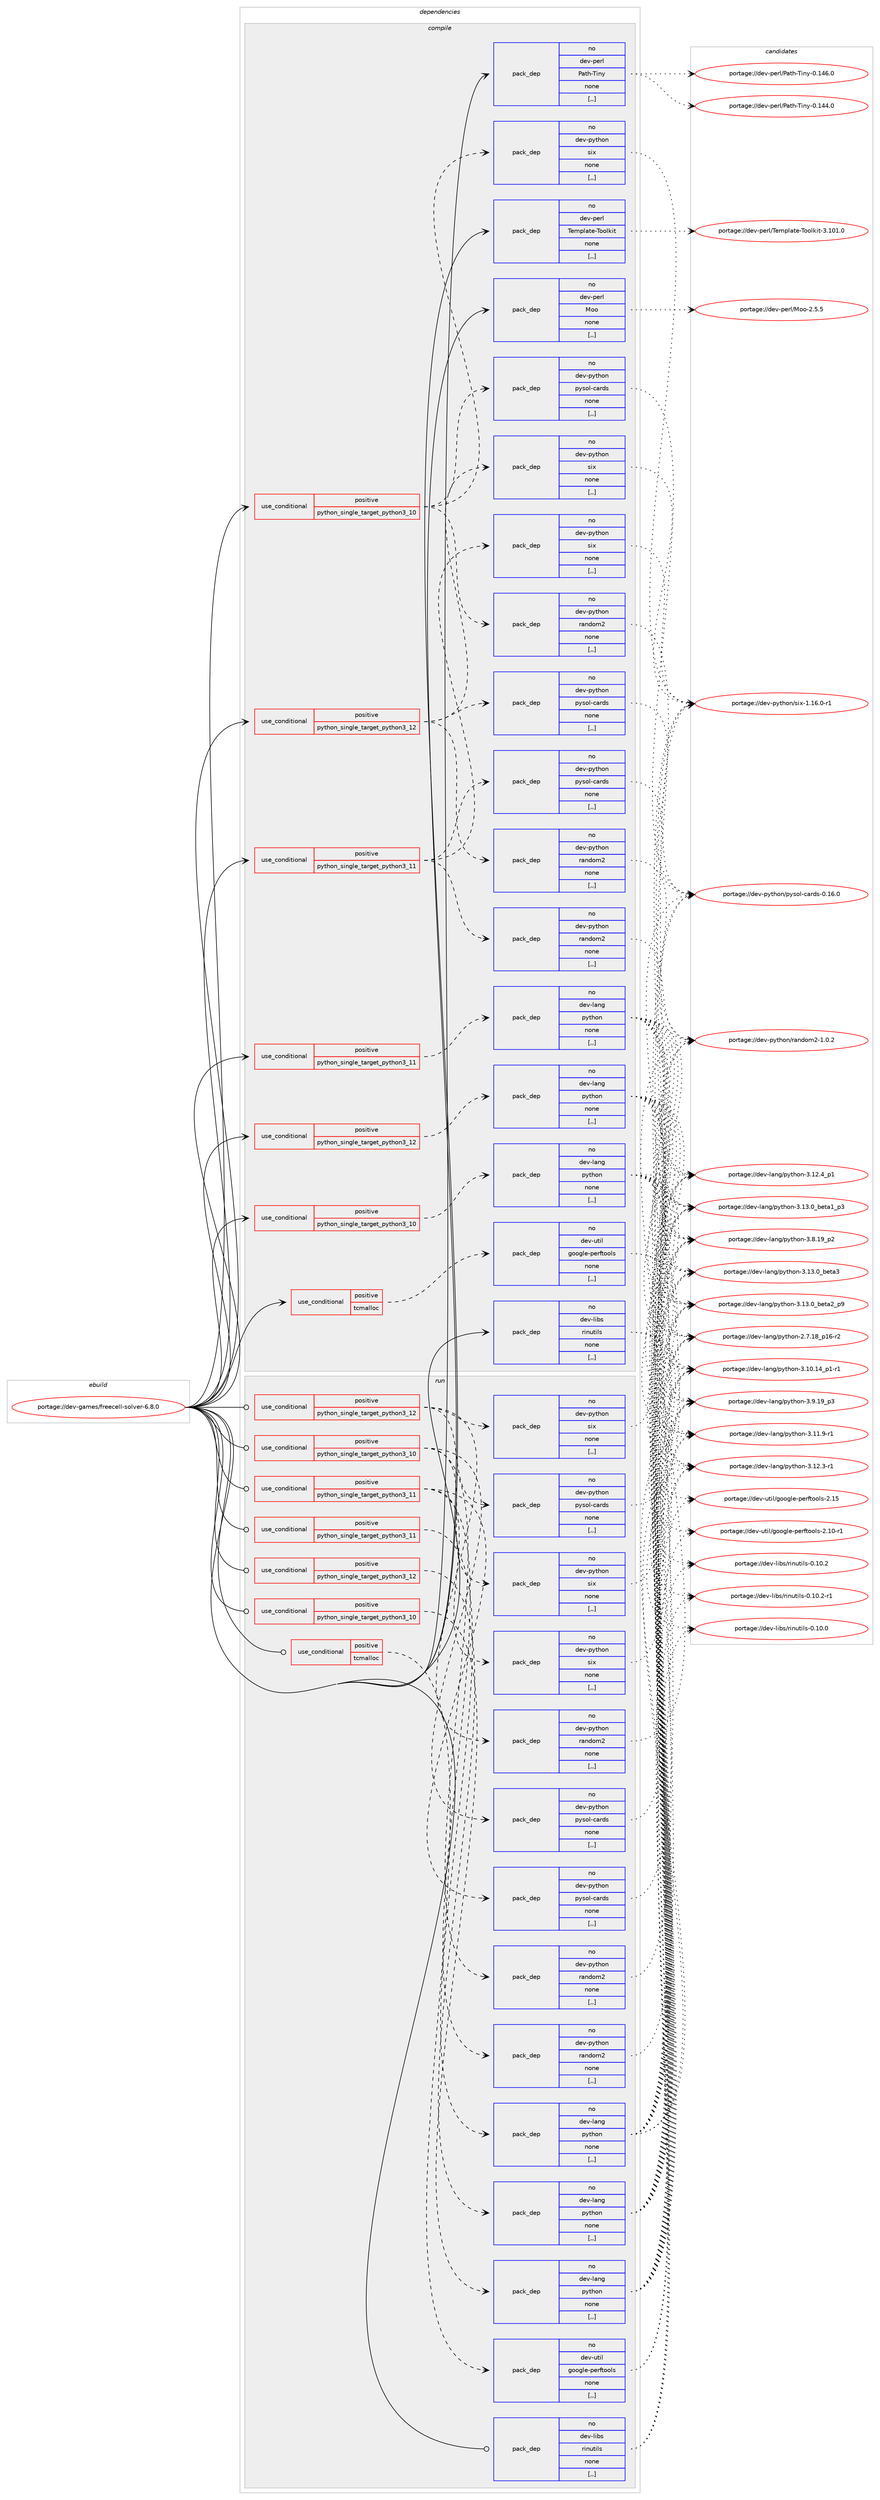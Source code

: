 digraph prolog {

# *************
# Graph options
# *************

newrank=true;
concentrate=true;
compound=true;
graph [rankdir=LR,fontname=Helvetica,fontsize=10,ranksep=1.5];#, ranksep=2.5, nodesep=0.2];
edge  [arrowhead=vee];
node  [fontname=Helvetica,fontsize=10];

# **********
# The ebuild
# **********

subgraph cluster_leftcol {
color=gray;
rank=same;
label=<<i>ebuild</i>>;
id [label="portage://dev-games/freecell-solver-6.8.0", color=red, width=4, href="../dev-games/freecell-solver-6.8.0.svg"];
}

# ****************
# The dependencies
# ****************

subgraph cluster_midcol {
color=gray;
label=<<i>dependencies</i>>;
subgraph cluster_compile {
fillcolor="#eeeeee";
style=filled;
label=<<i>compile</i>>;
subgraph cond19039 {
dependency72377 [label=<<TABLE BORDER="0" CELLBORDER="1" CELLSPACING="0" CELLPADDING="4"><TR><TD ROWSPAN="3" CELLPADDING="10">use_conditional</TD></TR><TR><TD>positive</TD></TR><TR><TD>python_single_target_python3_10</TD></TR></TABLE>>, shape=none, color=red];
subgraph pack52415 {
dependency72378 [label=<<TABLE BORDER="0" CELLBORDER="1" CELLSPACING="0" CELLPADDING="4" WIDTH="220"><TR><TD ROWSPAN="6" CELLPADDING="30">pack_dep</TD></TR><TR><TD WIDTH="110">no</TD></TR><TR><TD>dev-lang</TD></TR><TR><TD>python</TD></TR><TR><TD>none</TD></TR><TR><TD>[,,]</TD></TR></TABLE>>, shape=none, color=blue];
}
dependency72377:e -> dependency72378:w [weight=20,style="dashed",arrowhead="vee"];
}
id:e -> dependency72377:w [weight=20,style="solid",arrowhead="vee"];
subgraph cond19040 {
dependency72379 [label=<<TABLE BORDER="0" CELLBORDER="1" CELLSPACING="0" CELLPADDING="4"><TR><TD ROWSPAN="3" CELLPADDING="10">use_conditional</TD></TR><TR><TD>positive</TD></TR><TR><TD>python_single_target_python3_10</TD></TR></TABLE>>, shape=none, color=red];
subgraph pack52416 {
dependency72380 [label=<<TABLE BORDER="0" CELLBORDER="1" CELLSPACING="0" CELLPADDING="4" WIDTH="220"><TR><TD ROWSPAN="6" CELLPADDING="30">pack_dep</TD></TR><TR><TD WIDTH="110">no</TD></TR><TR><TD>dev-python</TD></TR><TR><TD>pysol-cards</TD></TR><TR><TD>none</TD></TR><TR><TD>[,,]</TD></TR></TABLE>>, shape=none, color=blue];
}
dependency72379:e -> dependency72380:w [weight=20,style="dashed",arrowhead="vee"];
subgraph pack52417 {
dependency72381 [label=<<TABLE BORDER="0" CELLBORDER="1" CELLSPACING="0" CELLPADDING="4" WIDTH="220"><TR><TD ROWSPAN="6" CELLPADDING="30">pack_dep</TD></TR><TR><TD WIDTH="110">no</TD></TR><TR><TD>dev-python</TD></TR><TR><TD>random2</TD></TR><TR><TD>none</TD></TR><TR><TD>[,,]</TD></TR></TABLE>>, shape=none, color=blue];
}
dependency72379:e -> dependency72381:w [weight=20,style="dashed",arrowhead="vee"];
subgraph pack52418 {
dependency72382 [label=<<TABLE BORDER="0" CELLBORDER="1" CELLSPACING="0" CELLPADDING="4" WIDTH="220"><TR><TD ROWSPAN="6" CELLPADDING="30">pack_dep</TD></TR><TR><TD WIDTH="110">no</TD></TR><TR><TD>dev-python</TD></TR><TR><TD>six</TD></TR><TR><TD>none</TD></TR><TR><TD>[,,]</TD></TR></TABLE>>, shape=none, color=blue];
}
dependency72379:e -> dependency72382:w [weight=20,style="dashed",arrowhead="vee"];
}
id:e -> dependency72379:w [weight=20,style="solid",arrowhead="vee"];
subgraph cond19041 {
dependency72383 [label=<<TABLE BORDER="0" CELLBORDER="1" CELLSPACING="0" CELLPADDING="4"><TR><TD ROWSPAN="3" CELLPADDING="10">use_conditional</TD></TR><TR><TD>positive</TD></TR><TR><TD>python_single_target_python3_11</TD></TR></TABLE>>, shape=none, color=red];
subgraph pack52419 {
dependency72384 [label=<<TABLE BORDER="0" CELLBORDER="1" CELLSPACING="0" CELLPADDING="4" WIDTH="220"><TR><TD ROWSPAN="6" CELLPADDING="30">pack_dep</TD></TR><TR><TD WIDTH="110">no</TD></TR><TR><TD>dev-lang</TD></TR><TR><TD>python</TD></TR><TR><TD>none</TD></TR><TR><TD>[,,]</TD></TR></TABLE>>, shape=none, color=blue];
}
dependency72383:e -> dependency72384:w [weight=20,style="dashed",arrowhead="vee"];
}
id:e -> dependency72383:w [weight=20,style="solid",arrowhead="vee"];
subgraph cond19042 {
dependency72385 [label=<<TABLE BORDER="0" CELLBORDER="1" CELLSPACING="0" CELLPADDING="4"><TR><TD ROWSPAN="3" CELLPADDING="10">use_conditional</TD></TR><TR><TD>positive</TD></TR><TR><TD>python_single_target_python3_11</TD></TR></TABLE>>, shape=none, color=red];
subgraph pack52420 {
dependency72386 [label=<<TABLE BORDER="0" CELLBORDER="1" CELLSPACING="0" CELLPADDING="4" WIDTH="220"><TR><TD ROWSPAN="6" CELLPADDING="30">pack_dep</TD></TR><TR><TD WIDTH="110">no</TD></TR><TR><TD>dev-python</TD></TR><TR><TD>pysol-cards</TD></TR><TR><TD>none</TD></TR><TR><TD>[,,]</TD></TR></TABLE>>, shape=none, color=blue];
}
dependency72385:e -> dependency72386:w [weight=20,style="dashed",arrowhead="vee"];
subgraph pack52421 {
dependency72387 [label=<<TABLE BORDER="0" CELLBORDER="1" CELLSPACING="0" CELLPADDING="4" WIDTH="220"><TR><TD ROWSPAN="6" CELLPADDING="30">pack_dep</TD></TR><TR><TD WIDTH="110">no</TD></TR><TR><TD>dev-python</TD></TR><TR><TD>random2</TD></TR><TR><TD>none</TD></TR><TR><TD>[,,]</TD></TR></TABLE>>, shape=none, color=blue];
}
dependency72385:e -> dependency72387:w [weight=20,style="dashed",arrowhead="vee"];
subgraph pack52422 {
dependency72388 [label=<<TABLE BORDER="0" CELLBORDER="1" CELLSPACING="0" CELLPADDING="4" WIDTH="220"><TR><TD ROWSPAN="6" CELLPADDING="30">pack_dep</TD></TR><TR><TD WIDTH="110">no</TD></TR><TR><TD>dev-python</TD></TR><TR><TD>six</TD></TR><TR><TD>none</TD></TR><TR><TD>[,,]</TD></TR></TABLE>>, shape=none, color=blue];
}
dependency72385:e -> dependency72388:w [weight=20,style="dashed",arrowhead="vee"];
}
id:e -> dependency72385:w [weight=20,style="solid",arrowhead="vee"];
subgraph cond19043 {
dependency72389 [label=<<TABLE BORDER="0" CELLBORDER="1" CELLSPACING="0" CELLPADDING="4"><TR><TD ROWSPAN="3" CELLPADDING="10">use_conditional</TD></TR><TR><TD>positive</TD></TR><TR><TD>python_single_target_python3_12</TD></TR></TABLE>>, shape=none, color=red];
subgraph pack52423 {
dependency72390 [label=<<TABLE BORDER="0" CELLBORDER="1" CELLSPACING="0" CELLPADDING="4" WIDTH="220"><TR><TD ROWSPAN="6" CELLPADDING="30">pack_dep</TD></TR><TR><TD WIDTH="110">no</TD></TR><TR><TD>dev-lang</TD></TR><TR><TD>python</TD></TR><TR><TD>none</TD></TR><TR><TD>[,,]</TD></TR></TABLE>>, shape=none, color=blue];
}
dependency72389:e -> dependency72390:w [weight=20,style="dashed",arrowhead="vee"];
}
id:e -> dependency72389:w [weight=20,style="solid",arrowhead="vee"];
subgraph cond19044 {
dependency72391 [label=<<TABLE BORDER="0" CELLBORDER="1" CELLSPACING="0" CELLPADDING="4"><TR><TD ROWSPAN="3" CELLPADDING="10">use_conditional</TD></TR><TR><TD>positive</TD></TR><TR><TD>python_single_target_python3_12</TD></TR></TABLE>>, shape=none, color=red];
subgraph pack52424 {
dependency72392 [label=<<TABLE BORDER="0" CELLBORDER="1" CELLSPACING="0" CELLPADDING="4" WIDTH="220"><TR><TD ROWSPAN="6" CELLPADDING="30">pack_dep</TD></TR><TR><TD WIDTH="110">no</TD></TR><TR><TD>dev-python</TD></TR><TR><TD>pysol-cards</TD></TR><TR><TD>none</TD></TR><TR><TD>[,,]</TD></TR></TABLE>>, shape=none, color=blue];
}
dependency72391:e -> dependency72392:w [weight=20,style="dashed",arrowhead="vee"];
subgraph pack52425 {
dependency72393 [label=<<TABLE BORDER="0" CELLBORDER="1" CELLSPACING="0" CELLPADDING="4" WIDTH="220"><TR><TD ROWSPAN="6" CELLPADDING="30">pack_dep</TD></TR><TR><TD WIDTH="110">no</TD></TR><TR><TD>dev-python</TD></TR><TR><TD>random2</TD></TR><TR><TD>none</TD></TR><TR><TD>[,,]</TD></TR></TABLE>>, shape=none, color=blue];
}
dependency72391:e -> dependency72393:w [weight=20,style="dashed",arrowhead="vee"];
subgraph pack52426 {
dependency72394 [label=<<TABLE BORDER="0" CELLBORDER="1" CELLSPACING="0" CELLPADDING="4" WIDTH="220"><TR><TD ROWSPAN="6" CELLPADDING="30">pack_dep</TD></TR><TR><TD WIDTH="110">no</TD></TR><TR><TD>dev-python</TD></TR><TR><TD>six</TD></TR><TR><TD>none</TD></TR><TR><TD>[,,]</TD></TR></TABLE>>, shape=none, color=blue];
}
dependency72391:e -> dependency72394:w [weight=20,style="dashed",arrowhead="vee"];
}
id:e -> dependency72391:w [weight=20,style="solid",arrowhead="vee"];
subgraph cond19045 {
dependency72395 [label=<<TABLE BORDER="0" CELLBORDER="1" CELLSPACING="0" CELLPADDING="4"><TR><TD ROWSPAN="3" CELLPADDING="10">use_conditional</TD></TR><TR><TD>positive</TD></TR><TR><TD>tcmalloc</TD></TR></TABLE>>, shape=none, color=red];
subgraph pack52427 {
dependency72396 [label=<<TABLE BORDER="0" CELLBORDER="1" CELLSPACING="0" CELLPADDING="4" WIDTH="220"><TR><TD ROWSPAN="6" CELLPADDING="30">pack_dep</TD></TR><TR><TD WIDTH="110">no</TD></TR><TR><TD>dev-util</TD></TR><TR><TD>google-perftools</TD></TR><TR><TD>none</TD></TR><TR><TD>[,,]</TD></TR></TABLE>>, shape=none, color=blue];
}
dependency72395:e -> dependency72396:w [weight=20,style="dashed",arrowhead="vee"];
}
id:e -> dependency72395:w [weight=20,style="solid",arrowhead="vee"];
subgraph pack52428 {
dependency72397 [label=<<TABLE BORDER="0" CELLBORDER="1" CELLSPACING="0" CELLPADDING="4" WIDTH="220"><TR><TD ROWSPAN="6" CELLPADDING="30">pack_dep</TD></TR><TR><TD WIDTH="110">no</TD></TR><TR><TD>dev-libs</TD></TR><TR><TD>rinutils</TD></TR><TR><TD>none</TD></TR><TR><TD>[,,]</TD></TR></TABLE>>, shape=none, color=blue];
}
id:e -> dependency72397:w [weight=20,style="solid",arrowhead="vee"];
subgraph pack52429 {
dependency72398 [label=<<TABLE BORDER="0" CELLBORDER="1" CELLSPACING="0" CELLPADDING="4" WIDTH="220"><TR><TD ROWSPAN="6" CELLPADDING="30">pack_dep</TD></TR><TR><TD WIDTH="110">no</TD></TR><TR><TD>dev-perl</TD></TR><TR><TD>Moo</TD></TR><TR><TD>none</TD></TR><TR><TD>[,,]</TD></TR></TABLE>>, shape=none, color=blue];
}
id:e -> dependency72398:w [weight=20,style="solid",arrowhead="vee"];
subgraph pack52430 {
dependency72399 [label=<<TABLE BORDER="0" CELLBORDER="1" CELLSPACING="0" CELLPADDING="4" WIDTH="220"><TR><TD ROWSPAN="6" CELLPADDING="30">pack_dep</TD></TR><TR><TD WIDTH="110">no</TD></TR><TR><TD>dev-perl</TD></TR><TR><TD>Path-Tiny</TD></TR><TR><TD>none</TD></TR><TR><TD>[,,]</TD></TR></TABLE>>, shape=none, color=blue];
}
id:e -> dependency72399:w [weight=20,style="solid",arrowhead="vee"];
subgraph pack52431 {
dependency72400 [label=<<TABLE BORDER="0" CELLBORDER="1" CELLSPACING="0" CELLPADDING="4" WIDTH="220"><TR><TD ROWSPAN="6" CELLPADDING="30">pack_dep</TD></TR><TR><TD WIDTH="110">no</TD></TR><TR><TD>dev-perl</TD></TR><TR><TD>Template-Toolkit</TD></TR><TR><TD>none</TD></TR><TR><TD>[,,]</TD></TR></TABLE>>, shape=none, color=blue];
}
id:e -> dependency72400:w [weight=20,style="solid",arrowhead="vee"];
}
subgraph cluster_compileandrun {
fillcolor="#eeeeee";
style=filled;
label=<<i>compile and run</i>>;
}
subgraph cluster_run {
fillcolor="#eeeeee";
style=filled;
label=<<i>run</i>>;
subgraph cond19046 {
dependency72401 [label=<<TABLE BORDER="0" CELLBORDER="1" CELLSPACING="0" CELLPADDING="4"><TR><TD ROWSPAN="3" CELLPADDING="10">use_conditional</TD></TR><TR><TD>positive</TD></TR><TR><TD>python_single_target_python3_10</TD></TR></TABLE>>, shape=none, color=red];
subgraph pack52432 {
dependency72402 [label=<<TABLE BORDER="0" CELLBORDER="1" CELLSPACING="0" CELLPADDING="4" WIDTH="220"><TR><TD ROWSPAN="6" CELLPADDING="30">pack_dep</TD></TR><TR><TD WIDTH="110">no</TD></TR><TR><TD>dev-lang</TD></TR><TR><TD>python</TD></TR><TR><TD>none</TD></TR><TR><TD>[,,]</TD></TR></TABLE>>, shape=none, color=blue];
}
dependency72401:e -> dependency72402:w [weight=20,style="dashed",arrowhead="vee"];
}
id:e -> dependency72401:w [weight=20,style="solid",arrowhead="odot"];
subgraph cond19047 {
dependency72403 [label=<<TABLE BORDER="0" CELLBORDER="1" CELLSPACING="0" CELLPADDING="4"><TR><TD ROWSPAN="3" CELLPADDING="10">use_conditional</TD></TR><TR><TD>positive</TD></TR><TR><TD>python_single_target_python3_10</TD></TR></TABLE>>, shape=none, color=red];
subgraph pack52433 {
dependency72404 [label=<<TABLE BORDER="0" CELLBORDER="1" CELLSPACING="0" CELLPADDING="4" WIDTH="220"><TR><TD ROWSPAN="6" CELLPADDING="30">pack_dep</TD></TR><TR><TD WIDTH="110">no</TD></TR><TR><TD>dev-python</TD></TR><TR><TD>pysol-cards</TD></TR><TR><TD>none</TD></TR><TR><TD>[,,]</TD></TR></TABLE>>, shape=none, color=blue];
}
dependency72403:e -> dependency72404:w [weight=20,style="dashed",arrowhead="vee"];
subgraph pack52434 {
dependency72405 [label=<<TABLE BORDER="0" CELLBORDER="1" CELLSPACING="0" CELLPADDING="4" WIDTH="220"><TR><TD ROWSPAN="6" CELLPADDING="30">pack_dep</TD></TR><TR><TD WIDTH="110">no</TD></TR><TR><TD>dev-python</TD></TR><TR><TD>random2</TD></TR><TR><TD>none</TD></TR><TR><TD>[,,]</TD></TR></TABLE>>, shape=none, color=blue];
}
dependency72403:e -> dependency72405:w [weight=20,style="dashed",arrowhead="vee"];
subgraph pack52435 {
dependency72406 [label=<<TABLE BORDER="0" CELLBORDER="1" CELLSPACING="0" CELLPADDING="4" WIDTH="220"><TR><TD ROWSPAN="6" CELLPADDING="30">pack_dep</TD></TR><TR><TD WIDTH="110">no</TD></TR><TR><TD>dev-python</TD></TR><TR><TD>six</TD></TR><TR><TD>none</TD></TR><TR><TD>[,,]</TD></TR></TABLE>>, shape=none, color=blue];
}
dependency72403:e -> dependency72406:w [weight=20,style="dashed",arrowhead="vee"];
}
id:e -> dependency72403:w [weight=20,style="solid",arrowhead="odot"];
subgraph cond19048 {
dependency72407 [label=<<TABLE BORDER="0" CELLBORDER="1" CELLSPACING="0" CELLPADDING="4"><TR><TD ROWSPAN="3" CELLPADDING="10">use_conditional</TD></TR><TR><TD>positive</TD></TR><TR><TD>python_single_target_python3_11</TD></TR></TABLE>>, shape=none, color=red];
subgraph pack52436 {
dependency72408 [label=<<TABLE BORDER="0" CELLBORDER="1" CELLSPACING="0" CELLPADDING="4" WIDTH="220"><TR><TD ROWSPAN="6" CELLPADDING="30">pack_dep</TD></TR><TR><TD WIDTH="110">no</TD></TR><TR><TD>dev-lang</TD></TR><TR><TD>python</TD></TR><TR><TD>none</TD></TR><TR><TD>[,,]</TD></TR></TABLE>>, shape=none, color=blue];
}
dependency72407:e -> dependency72408:w [weight=20,style="dashed",arrowhead="vee"];
}
id:e -> dependency72407:w [weight=20,style="solid",arrowhead="odot"];
subgraph cond19049 {
dependency72409 [label=<<TABLE BORDER="0" CELLBORDER="1" CELLSPACING="0" CELLPADDING="4"><TR><TD ROWSPAN="3" CELLPADDING="10">use_conditional</TD></TR><TR><TD>positive</TD></TR><TR><TD>python_single_target_python3_11</TD></TR></TABLE>>, shape=none, color=red];
subgraph pack52437 {
dependency72410 [label=<<TABLE BORDER="0" CELLBORDER="1" CELLSPACING="0" CELLPADDING="4" WIDTH="220"><TR><TD ROWSPAN="6" CELLPADDING="30">pack_dep</TD></TR><TR><TD WIDTH="110">no</TD></TR><TR><TD>dev-python</TD></TR><TR><TD>pysol-cards</TD></TR><TR><TD>none</TD></TR><TR><TD>[,,]</TD></TR></TABLE>>, shape=none, color=blue];
}
dependency72409:e -> dependency72410:w [weight=20,style="dashed",arrowhead="vee"];
subgraph pack52438 {
dependency72411 [label=<<TABLE BORDER="0" CELLBORDER="1" CELLSPACING="0" CELLPADDING="4" WIDTH="220"><TR><TD ROWSPAN="6" CELLPADDING="30">pack_dep</TD></TR><TR><TD WIDTH="110">no</TD></TR><TR><TD>dev-python</TD></TR><TR><TD>random2</TD></TR><TR><TD>none</TD></TR><TR><TD>[,,]</TD></TR></TABLE>>, shape=none, color=blue];
}
dependency72409:e -> dependency72411:w [weight=20,style="dashed",arrowhead="vee"];
subgraph pack52439 {
dependency72412 [label=<<TABLE BORDER="0" CELLBORDER="1" CELLSPACING="0" CELLPADDING="4" WIDTH="220"><TR><TD ROWSPAN="6" CELLPADDING="30">pack_dep</TD></TR><TR><TD WIDTH="110">no</TD></TR><TR><TD>dev-python</TD></TR><TR><TD>six</TD></TR><TR><TD>none</TD></TR><TR><TD>[,,]</TD></TR></TABLE>>, shape=none, color=blue];
}
dependency72409:e -> dependency72412:w [weight=20,style="dashed",arrowhead="vee"];
}
id:e -> dependency72409:w [weight=20,style="solid",arrowhead="odot"];
subgraph cond19050 {
dependency72413 [label=<<TABLE BORDER="0" CELLBORDER="1" CELLSPACING="0" CELLPADDING="4"><TR><TD ROWSPAN="3" CELLPADDING="10">use_conditional</TD></TR><TR><TD>positive</TD></TR><TR><TD>python_single_target_python3_12</TD></TR></TABLE>>, shape=none, color=red];
subgraph pack52440 {
dependency72414 [label=<<TABLE BORDER="0" CELLBORDER="1" CELLSPACING="0" CELLPADDING="4" WIDTH="220"><TR><TD ROWSPAN="6" CELLPADDING="30">pack_dep</TD></TR><TR><TD WIDTH="110">no</TD></TR><TR><TD>dev-lang</TD></TR><TR><TD>python</TD></TR><TR><TD>none</TD></TR><TR><TD>[,,]</TD></TR></TABLE>>, shape=none, color=blue];
}
dependency72413:e -> dependency72414:w [weight=20,style="dashed",arrowhead="vee"];
}
id:e -> dependency72413:w [weight=20,style="solid",arrowhead="odot"];
subgraph cond19051 {
dependency72415 [label=<<TABLE BORDER="0" CELLBORDER="1" CELLSPACING="0" CELLPADDING="4"><TR><TD ROWSPAN="3" CELLPADDING="10">use_conditional</TD></TR><TR><TD>positive</TD></TR><TR><TD>python_single_target_python3_12</TD></TR></TABLE>>, shape=none, color=red];
subgraph pack52441 {
dependency72416 [label=<<TABLE BORDER="0" CELLBORDER="1" CELLSPACING="0" CELLPADDING="4" WIDTH="220"><TR><TD ROWSPAN="6" CELLPADDING="30">pack_dep</TD></TR><TR><TD WIDTH="110">no</TD></TR><TR><TD>dev-python</TD></TR><TR><TD>pysol-cards</TD></TR><TR><TD>none</TD></TR><TR><TD>[,,]</TD></TR></TABLE>>, shape=none, color=blue];
}
dependency72415:e -> dependency72416:w [weight=20,style="dashed",arrowhead="vee"];
subgraph pack52442 {
dependency72417 [label=<<TABLE BORDER="0" CELLBORDER="1" CELLSPACING="0" CELLPADDING="4" WIDTH="220"><TR><TD ROWSPAN="6" CELLPADDING="30">pack_dep</TD></TR><TR><TD WIDTH="110">no</TD></TR><TR><TD>dev-python</TD></TR><TR><TD>random2</TD></TR><TR><TD>none</TD></TR><TR><TD>[,,]</TD></TR></TABLE>>, shape=none, color=blue];
}
dependency72415:e -> dependency72417:w [weight=20,style="dashed",arrowhead="vee"];
subgraph pack52443 {
dependency72418 [label=<<TABLE BORDER="0" CELLBORDER="1" CELLSPACING="0" CELLPADDING="4" WIDTH="220"><TR><TD ROWSPAN="6" CELLPADDING="30">pack_dep</TD></TR><TR><TD WIDTH="110">no</TD></TR><TR><TD>dev-python</TD></TR><TR><TD>six</TD></TR><TR><TD>none</TD></TR><TR><TD>[,,]</TD></TR></TABLE>>, shape=none, color=blue];
}
dependency72415:e -> dependency72418:w [weight=20,style="dashed",arrowhead="vee"];
}
id:e -> dependency72415:w [weight=20,style="solid",arrowhead="odot"];
subgraph cond19052 {
dependency72419 [label=<<TABLE BORDER="0" CELLBORDER="1" CELLSPACING="0" CELLPADDING="4"><TR><TD ROWSPAN="3" CELLPADDING="10">use_conditional</TD></TR><TR><TD>positive</TD></TR><TR><TD>tcmalloc</TD></TR></TABLE>>, shape=none, color=red];
subgraph pack52444 {
dependency72420 [label=<<TABLE BORDER="0" CELLBORDER="1" CELLSPACING="0" CELLPADDING="4" WIDTH="220"><TR><TD ROWSPAN="6" CELLPADDING="30">pack_dep</TD></TR><TR><TD WIDTH="110">no</TD></TR><TR><TD>dev-util</TD></TR><TR><TD>google-perftools</TD></TR><TR><TD>none</TD></TR><TR><TD>[,,]</TD></TR></TABLE>>, shape=none, color=blue];
}
dependency72419:e -> dependency72420:w [weight=20,style="dashed",arrowhead="vee"];
}
id:e -> dependency72419:w [weight=20,style="solid",arrowhead="odot"];
subgraph pack52445 {
dependency72421 [label=<<TABLE BORDER="0" CELLBORDER="1" CELLSPACING="0" CELLPADDING="4" WIDTH="220"><TR><TD ROWSPAN="6" CELLPADDING="30">pack_dep</TD></TR><TR><TD WIDTH="110">no</TD></TR><TR><TD>dev-libs</TD></TR><TR><TD>rinutils</TD></TR><TR><TD>none</TD></TR><TR><TD>[,,]</TD></TR></TABLE>>, shape=none, color=blue];
}
id:e -> dependency72421:w [weight=20,style="solid",arrowhead="odot"];
}
}

# **************
# The candidates
# **************

subgraph cluster_choices {
rank=same;
color=gray;
label=<<i>candidates</i>>;

subgraph choice52415 {
color=black;
nodesep=1;
choice100101118451089711010347112121116104111110455046554649569511249544511450 [label="portage://dev-lang/python-2.7.18_p16-r2", color=red, width=4,href="../dev-lang/python-2.7.18_p16-r2.svg"];
choice100101118451089711010347112121116104111110455146494846495295112494511449 [label="portage://dev-lang/python-3.10.14_p1-r1", color=red, width=4,href="../dev-lang/python-3.10.14_p1-r1.svg"];
choice100101118451089711010347112121116104111110455146494946574511449 [label="portage://dev-lang/python-3.11.9-r1", color=red, width=4,href="../dev-lang/python-3.11.9-r1.svg"];
choice100101118451089711010347112121116104111110455146495046514511449 [label="portage://dev-lang/python-3.12.3-r1", color=red, width=4,href="../dev-lang/python-3.12.3-r1.svg"];
choice100101118451089711010347112121116104111110455146495046529511249 [label="portage://dev-lang/python-3.12.4_p1", color=red, width=4,href="../dev-lang/python-3.12.4_p1.svg"];
choice10010111845108971101034711212111610411111045514649514648959810111697499511251 [label="portage://dev-lang/python-3.13.0_beta1_p3", color=red, width=4,href="../dev-lang/python-3.13.0_beta1_p3.svg"];
choice10010111845108971101034711212111610411111045514649514648959810111697509511257 [label="portage://dev-lang/python-3.13.0_beta2_p9", color=red, width=4,href="../dev-lang/python-3.13.0_beta2_p9.svg"];
choice1001011184510897110103471121211161041111104551464951464895981011169751 [label="portage://dev-lang/python-3.13.0_beta3", color=red, width=4,href="../dev-lang/python-3.13.0_beta3.svg"];
choice100101118451089711010347112121116104111110455146564649579511250 [label="portage://dev-lang/python-3.8.19_p2", color=red, width=4,href="../dev-lang/python-3.8.19_p2.svg"];
choice100101118451089711010347112121116104111110455146574649579511251 [label="portage://dev-lang/python-3.9.19_p3", color=red, width=4,href="../dev-lang/python-3.9.19_p3.svg"];
dependency72378:e -> choice100101118451089711010347112121116104111110455046554649569511249544511450:w [style=dotted,weight="100"];
dependency72378:e -> choice100101118451089711010347112121116104111110455146494846495295112494511449:w [style=dotted,weight="100"];
dependency72378:e -> choice100101118451089711010347112121116104111110455146494946574511449:w [style=dotted,weight="100"];
dependency72378:e -> choice100101118451089711010347112121116104111110455146495046514511449:w [style=dotted,weight="100"];
dependency72378:e -> choice100101118451089711010347112121116104111110455146495046529511249:w [style=dotted,weight="100"];
dependency72378:e -> choice10010111845108971101034711212111610411111045514649514648959810111697499511251:w [style=dotted,weight="100"];
dependency72378:e -> choice10010111845108971101034711212111610411111045514649514648959810111697509511257:w [style=dotted,weight="100"];
dependency72378:e -> choice1001011184510897110103471121211161041111104551464951464895981011169751:w [style=dotted,weight="100"];
dependency72378:e -> choice100101118451089711010347112121116104111110455146564649579511250:w [style=dotted,weight="100"];
dependency72378:e -> choice100101118451089711010347112121116104111110455146574649579511251:w [style=dotted,weight="100"];
}
subgraph choice52416 {
color=black;
nodesep=1;
choice100101118451121211161041111104711212111511110845999711410011545484649544648 [label="portage://dev-python/pysol-cards-0.16.0", color=red, width=4,href="../dev-python/pysol-cards-0.16.0.svg"];
dependency72380:e -> choice100101118451121211161041111104711212111511110845999711410011545484649544648:w [style=dotted,weight="100"];
}
subgraph choice52417 {
color=black;
nodesep=1;
choice10010111845112121116104111110471149711010011110950454946484650 [label="portage://dev-python/random2-1.0.2", color=red, width=4,href="../dev-python/random2-1.0.2.svg"];
dependency72381:e -> choice10010111845112121116104111110471149711010011110950454946484650:w [style=dotted,weight="100"];
}
subgraph choice52418 {
color=black;
nodesep=1;
choice1001011184511212111610411111047115105120454946495446484511449 [label="portage://dev-python/six-1.16.0-r1", color=red, width=4,href="../dev-python/six-1.16.0-r1.svg"];
dependency72382:e -> choice1001011184511212111610411111047115105120454946495446484511449:w [style=dotted,weight="100"];
}
subgraph choice52419 {
color=black;
nodesep=1;
choice100101118451089711010347112121116104111110455046554649569511249544511450 [label="portage://dev-lang/python-2.7.18_p16-r2", color=red, width=4,href="../dev-lang/python-2.7.18_p16-r2.svg"];
choice100101118451089711010347112121116104111110455146494846495295112494511449 [label="portage://dev-lang/python-3.10.14_p1-r1", color=red, width=4,href="../dev-lang/python-3.10.14_p1-r1.svg"];
choice100101118451089711010347112121116104111110455146494946574511449 [label="portage://dev-lang/python-3.11.9-r1", color=red, width=4,href="../dev-lang/python-3.11.9-r1.svg"];
choice100101118451089711010347112121116104111110455146495046514511449 [label="portage://dev-lang/python-3.12.3-r1", color=red, width=4,href="../dev-lang/python-3.12.3-r1.svg"];
choice100101118451089711010347112121116104111110455146495046529511249 [label="portage://dev-lang/python-3.12.4_p1", color=red, width=4,href="../dev-lang/python-3.12.4_p1.svg"];
choice10010111845108971101034711212111610411111045514649514648959810111697499511251 [label="portage://dev-lang/python-3.13.0_beta1_p3", color=red, width=4,href="../dev-lang/python-3.13.0_beta1_p3.svg"];
choice10010111845108971101034711212111610411111045514649514648959810111697509511257 [label="portage://dev-lang/python-3.13.0_beta2_p9", color=red, width=4,href="../dev-lang/python-3.13.0_beta2_p9.svg"];
choice1001011184510897110103471121211161041111104551464951464895981011169751 [label="portage://dev-lang/python-3.13.0_beta3", color=red, width=4,href="../dev-lang/python-3.13.0_beta3.svg"];
choice100101118451089711010347112121116104111110455146564649579511250 [label="portage://dev-lang/python-3.8.19_p2", color=red, width=4,href="../dev-lang/python-3.8.19_p2.svg"];
choice100101118451089711010347112121116104111110455146574649579511251 [label="portage://dev-lang/python-3.9.19_p3", color=red, width=4,href="../dev-lang/python-3.9.19_p3.svg"];
dependency72384:e -> choice100101118451089711010347112121116104111110455046554649569511249544511450:w [style=dotted,weight="100"];
dependency72384:e -> choice100101118451089711010347112121116104111110455146494846495295112494511449:w [style=dotted,weight="100"];
dependency72384:e -> choice100101118451089711010347112121116104111110455146494946574511449:w [style=dotted,weight="100"];
dependency72384:e -> choice100101118451089711010347112121116104111110455146495046514511449:w [style=dotted,weight="100"];
dependency72384:e -> choice100101118451089711010347112121116104111110455146495046529511249:w [style=dotted,weight="100"];
dependency72384:e -> choice10010111845108971101034711212111610411111045514649514648959810111697499511251:w [style=dotted,weight="100"];
dependency72384:e -> choice10010111845108971101034711212111610411111045514649514648959810111697509511257:w [style=dotted,weight="100"];
dependency72384:e -> choice1001011184510897110103471121211161041111104551464951464895981011169751:w [style=dotted,weight="100"];
dependency72384:e -> choice100101118451089711010347112121116104111110455146564649579511250:w [style=dotted,weight="100"];
dependency72384:e -> choice100101118451089711010347112121116104111110455146574649579511251:w [style=dotted,weight="100"];
}
subgraph choice52420 {
color=black;
nodesep=1;
choice100101118451121211161041111104711212111511110845999711410011545484649544648 [label="portage://dev-python/pysol-cards-0.16.0", color=red, width=4,href="../dev-python/pysol-cards-0.16.0.svg"];
dependency72386:e -> choice100101118451121211161041111104711212111511110845999711410011545484649544648:w [style=dotted,weight="100"];
}
subgraph choice52421 {
color=black;
nodesep=1;
choice10010111845112121116104111110471149711010011110950454946484650 [label="portage://dev-python/random2-1.0.2", color=red, width=4,href="../dev-python/random2-1.0.2.svg"];
dependency72387:e -> choice10010111845112121116104111110471149711010011110950454946484650:w [style=dotted,weight="100"];
}
subgraph choice52422 {
color=black;
nodesep=1;
choice1001011184511212111610411111047115105120454946495446484511449 [label="portage://dev-python/six-1.16.0-r1", color=red, width=4,href="../dev-python/six-1.16.0-r1.svg"];
dependency72388:e -> choice1001011184511212111610411111047115105120454946495446484511449:w [style=dotted,weight="100"];
}
subgraph choice52423 {
color=black;
nodesep=1;
choice100101118451089711010347112121116104111110455046554649569511249544511450 [label="portage://dev-lang/python-2.7.18_p16-r2", color=red, width=4,href="../dev-lang/python-2.7.18_p16-r2.svg"];
choice100101118451089711010347112121116104111110455146494846495295112494511449 [label="portage://dev-lang/python-3.10.14_p1-r1", color=red, width=4,href="../dev-lang/python-3.10.14_p1-r1.svg"];
choice100101118451089711010347112121116104111110455146494946574511449 [label="portage://dev-lang/python-3.11.9-r1", color=red, width=4,href="../dev-lang/python-3.11.9-r1.svg"];
choice100101118451089711010347112121116104111110455146495046514511449 [label="portage://dev-lang/python-3.12.3-r1", color=red, width=4,href="../dev-lang/python-3.12.3-r1.svg"];
choice100101118451089711010347112121116104111110455146495046529511249 [label="portage://dev-lang/python-3.12.4_p1", color=red, width=4,href="../dev-lang/python-3.12.4_p1.svg"];
choice10010111845108971101034711212111610411111045514649514648959810111697499511251 [label="portage://dev-lang/python-3.13.0_beta1_p3", color=red, width=4,href="../dev-lang/python-3.13.0_beta1_p3.svg"];
choice10010111845108971101034711212111610411111045514649514648959810111697509511257 [label="portage://dev-lang/python-3.13.0_beta2_p9", color=red, width=4,href="../dev-lang/python-3.13.0_beta2_p9.svg"];
choice1001011184510897110103471121211161041111104551464951464895981011169751 [label="portage://dev-lang/python-3.13.0_beta3", color=red, width=4,href="../dev-lang/python-3.13.0_beta3.svg"];
choice100101118451089711010347112121116104111110455146564649579511250 [label="portage://dev-lang/python-3.8.19_p2", color=red, width=4,href="../dev-lang/python-3.8.19_p2.svg"];
choice100101118451089711010347112121116104111110455146574649579511251 [label="portage://dev-lang/python-3.9.19_p3", color=red, width=4,href="../dev-lang/python-3.9.19_p3.svg"];
dependency72390:e -> choice100101118451089711010347112121116104111110455046554649569511249544511450:w [style=dotted,weight="100"];
dependency72390:e -> choice100101118451089711010347112121116104111110455146494846495295112494511449:w [style=dotted,weight="100"];
dependency72390:e -> choice100101118451089711010347112121116104111110455146494946574511449:w [style=dotted,weight="100"];
dependency72390:e -> choice100101118451089711010347112121116104111110455146495046514511449:w [style=dotted,weight="100"];
dependency72390:e -> choice100101118451089711010347112121116104111110455146495046529511249:w [style=dotted,weight="100"];
dependency72390:e -> choice10010111845108971101034711212111610411111045514649514648959810111697499511251:w [style=dotted,weight="100"];
dependency72390:e -> choice10010111845108971101034711212111610411111045514649514648959810111697509511257:w [style=dotted,weight="100"];
dependency72390:e -> choice1001011184510897110103471121211161041111104551464951464895981011169751:w [style=dotted,weight="100"];
dependency72390:e -> choice100101118451089711010347112121116104111110455146564649579511250:w [style=dotted,weight="100"];
dependency72390:e -> choice100101118451089711010347112121116104111110455146574649579511251:w [style=dotted,weight="100"];
}
subgraph choice52424 {
color=black;
nodesep=1;
choice100101118451121211161041111104711212111511110845999711410011545484649544648 [label="portage://dev-python/pysol-cards-0.16.0", color=red, width=4,href="../dev-python/pysol-cards-0.16.0.svg"];
dependency72392:e -> choice100101118451121211161041111104711212111511110845999711410011545484649544648:w [style=dotted,weight="100"];
}
subgraph choice52425 {
color=black;
nodesep=1;
choice10010111845112121116104111110471149711010011110950454946484650 [label="portage://dev-python/random2-1.0.2", color=red, width=4,href="../dev-python/random2-1.0.2.svg"];
dependency72393:e -> choice10010111845112121116104111110471149711010011110950454946484650:w [style=dotted,weight="100"];
}
subgraph choice52426 {
color=black;
nodesep=1;
choice1001011184511212111610411111047115105120454946495446484511449 [label="portage://dev-python/six-1.16.0-r1", color=red, width=4,href="../dev-python/six-1.16.0-r1.svg"];
dependency72394:e -> choice1001011184511212111610411111047115105120454946495446484511449:w [style=dotted,weight="100"];
}
subgraph choice52427 {
color=black;
nodesep=1;
choice10010111845117116105108471031111111031081014511210111410211611111110811545504649484511449 [label="portage://dev-util/google-perftools-2.10-r1", color=red, width=4,href="../dev-util/google-perftools-2.10-r1.svg"];
choice1001011184511711610510847103111111103108101451121011141021161111111081154550464953 [label="portage://dev-util/google-perftools-2.15", color=red, width=4,href="../dev-util/google-perftools-2.15.svg"];
dependency72396:e -> choice10010111845117116105108471031111111031081014511210111410211611111110811545504649484511449:w [style=dotted,weight="100"];
dependency72396:e -> choice1001011184511711610510847103111111103108101451121011141021161111111081154550464953:w [style=dotted,weight="100"];
}
subgraph choice52428 {
color=black;
nodesep=1;
choice10010111845108105981154711410511011711610510811545484649484648 [label="portage://dev-libs/rinutils-0.10.0", color=red, width=4,href="../dev-libs/rinutils-0.10.0.svg"];
choice10010111845108105981154711410511011711610510811545484649484650 [label="portage://dev-libs/rinutils-0.10.2", color=red, width=4,href="../dev-libs/rinutils-0.10.2.svg"];
choice100101118451081059811547114105110117116105108115454846494846504511449 [label="portage://dev-libs/rinutils-0.10.2-r1", color=red, width=4,href="../dev-libs/rinutils-0.10.2-r1.svg"];
dependency72397:e -> choice10010111845108105981154711410511011711610510811545484649484648:w [style=dotted,weight="100"];
dependency72397:e -> choice10010111845108105981154711410511011711610510811545484649484650:w [style=dotted,weight="100"];
dependency72397:e -> choice100101118451081059811547114105110117116105108115454846494846504511449:w [style=dotted,weight="100"];
}
subgraph choice52429 {
color=black;
nodesep=1;
choice100101118451121011141084777111111455046534653 [label="portage://dev-perl/Moo-2.5.5", color=red, width=4,href="../dev-perl/Moo-2.5.5.svg"];
dependency72398:e -> choice100101118451121011141084777111111455046534653:w [style=dotted,weight="100"];
}
subgraph choice52430 {
color=black;
nodesep=1;
choice1001011184511210111410847809711610445841051101214548464952524648 [label="portage://dev-perl/Path-Tiny-0.144.0", color=red, width=4,href="../dev-perl/Path-Tiny-0.144.0.svg"];
choice1001011184511210111410847809711610445841051101214548464952544648 [label="portage://dev-perl/Path-Tiny-0.146.0", color=red, width=4,href="../dev-perl/Path-Tiny-0.146.0.svg"];
dependency72399:e -> choice1001011184511210111410847809711610445841051101214548464952524648:w [style=dotted,weight="100"];
dependency72399:e -> choice1001011184511210111410847809711610445841051101214548464952544648:w [style=dotted,weight="100"];
}
subgraph choice52431 {
color=black;
nodesep=1;
choice1001011184511210111410847841011091121089711610145841111111081071051164551464948494648 [label="portage://dev-perl/Template-Toolkit-3.101.0", color=red, width=4,href="../dev-perl/Template-Toolkit-3.101.0.svg"];
dependency72400:e -> choice1001011184511210111410847841011091121089711610145841111111081071051164551464948494648:w [style=dotted,weight="100"];
}
subgraph choice52432 {
color=black;
nodesep=1;
choice100101118451089711010347112121116104111110455046554649569511249544511450 [label="portage://dev-lang/python-2.7.18_p16-r2", color=red, width=4,href="../dev-lang/python-2.7.18_p16-r2.svg"];
choice100101118451089711010347112121116104111110455146494846495295112494511449 [label="portage://dev-lang/python-3.10.14_p1-r1", color=red, width=4,href="../dev-lang/python-3.10.14_p1-r1.svg"];
choice100101118451089711010347112121116104111110455146494946574511449 [label="portage://dev-lang/python-3.11.9-r1", color=red, width=4,href="../dev-lang/python-3.11.9-r1.svg"];
choice100101118451089711010347112121116104111110455146495046514511449 [label="portage://dev-lang/python-3.12.3-r1", color=red, width=4,href="../dev-lang/python-3.12.3-r1.svg"];
choice100101118451089711010347112121116104111110455146495046529511249 [label="portage://dev-lang/python-3.12.4_p1", color=red, width=4,href="../dev-lang/python-3.12.4_p1.svg"];
choice10010111845108971101034711212111610411111045514649514648959810111697499511251 [label="portage://dev-lang/python-3.13.0_beta1_p3", color=red, width=4,href="../dev-lang/python-3.13.0_beta1_p3.svg"];
choice10010111845108971101034711212111610411111045514649514648959810111697509511257 [label="portage://dev-lang/python-3.13.0_beta2_p9", color=red, width=4,href="../dev-lang/python-3.13.0_beta2_p9.svg"];
choice1001011184510897110103471121211161041111104551464951464895981011169751 [label="portage://dev-lang/python-3.13.0_beta3", color=red, width=4,href="../dev-lang/python-3.13.0_beta3.svg"];
choice100101118451089711010347112121116104111110455146564649579511250 [label="portage://dev-lang/python-3.8.19_p2", color=red, width=4,href="../dev-lang/python-3.8.19_p2.svg"];
choice100101118451089711010347112121116104111110455146574649579511251 [label="portage://dev-lang/python-3.9.19_p3", color=red, width=4,href="../dev-lang/python-3.9.19_p3.svg"];
dependency72402:e -> choice100101118451089711010347112121116104111110455046554649569511249544511450:w [style=dotted,weight="100"];
dependency72402:e -> choice100101118451089711010347112121116104111110455146494846495295112494511449:w [style=dotted,weight="100"];
dependency72402:e -> choice100101118451089711010347112121116104111110455146494946574511449:w [style=dotted,weight="100"];
dependency72402:e -> choice100101118451089711010347112121116104111110455146495046514511449:w [style=dotted,weight="100"];
dependency72402:e -> choice100101118451089711010347112121116104111110455146495046529511249:w [style=dotted,weight="100"];
dependency72402:e -> choice10010111845108971101034711212111610411111045514649514648959810111697499511251:w [style=dotted,weight="100"];
dependency72402:e -> choice10010111845108971101034711212111610411111045514649514648959810111697509511257:w [style=dotted,weight="100"];
dependency72402:e -> choice1001011184510897110103471121211161041111104551464951464895981011169751:w [style=dotted,weight="100"];
dependency72402:e -> choice100101118451089711010347112121116104111110455146564649579511250:w [style=dotted,weight="100"];
dependency72402:e -> choice100101118451089711010347112121116104111110455146574649579511251:w [style=dotted,weight="100"];
}
subgraph choice52433 {
color=black;
nodesep=1;
choice100101118451121211161041111104711212111511110845999711410011545484649544648 [label="portage://dev-python/pysol-cards-0.16.0", color=red, width=4,href="../dev-python/pysol-cards-0.16.0.svg"];
dependency72404:e -> choice100101118451121211161041111104711212111511110845999711410011545484649544648:w [style=dotted,weight="100"];
}
subgraph choice52434 {
color=black;
nodesep=1;
choice10010111845112121116104111110471149711010011110950454946484650 [label="portage://dev-python/random2-1.0.2", color=red, width=4,href="../dev-python/random2-1.0.2.svg"];
dependency72405:e -> choice10010111845112121116104111110471149711010011110950454946484650:w [style=dotted,weight="100"];
}
subgraph choice52435 {
color=black;
nodesep=1;
choice1001011184511212111610411111047115105120454946495446484511449 [label="portage://dev-python/six-1.16.0-r1", color=red, width=4,href="../dev-python/six-1.16.0-r1.svg"];
dependency72406:e -> choice1001011184511212111610411111047115105120454946495446484511449:w [style=dotted,weight="100"];
}
subgraph choice52436 {
color=black;
nodesep=1;
choice100101118451089711010347112121116104111110455046554649569511249544511450 [label="portage://dev-lang/python-2.7.18_p16-r2", color=red, width=4,href="../dev-lang/python-2.7.18_p16-r2.svg"];
choice100101118451089711010347112121116104111110455146494846495295112494511449 [label="portage://dev-lang/python-3.10.14_p1-r1", color=red, width=4,href="../dev-lang/python-3.10.14_p1-r1.svg"];
choice100101118451089711010347112121116104111110455146494946574511449 [label="portage://dev-lang/python-3.11.9-r1", color=red, width=4,href="../dev-lang/python-3.11.9-r1.svg"];
choice100101118451089711010347112121116104111110455146495046514511449 [label="portage://dev-lang/python-3.12.3-r1", color=red, width=4,href="../dev-lang/python-3.12.3-r1.svg"];
choice100101118451089711010347112121116104111110455146495046529511249 [label="portage://dev-lang/python-3.12.4_p1", color=red, width=4,href="../dev-lang/python-3.12.4_p1.svg"];
choice10010111845108971101034711212111610411111045514649514648959810111697499511251 [label="portage://dev-lang/python-3.13.0_beta1_p3", color=red, width=4,href="../dev-lang/python-3.13.0_beta1_p3.svg"];
choice10010111845108971101034711212111610411111045514649514648959810111697509511257 [label="portage://dev-lang/python-3.13.0_beta2_p9", color=red, width=4,href="../dev-lang/python-3.13.0_beta2_p9.svg"];
choice1001011184510897110103471121211161041111104551464951464895981011169751 [label="portage://dev-lang/python-3.13.0_beta3", color=red, width=4,href="../dev-lang/python-3.13.0_beta3.svg"];
choice100101118451089711010347112121116104111110455146564649579511250 [label="portage://dev-lang/python-3.8.19_p2", color=red, width=4,href="../dev-lang/python-3.8.19_p2.svg"];
choice100101118451089711010347112121116104111110455146574649579511251 [label="portage://dev-lang/python-3.9.19_p3", color=red, width=4,href="../dev-lang/python-3.9.19_p3.svg"];
dependency72408:e -> choice100101118451089711010347112121116104111110455046554649569511249544511450:w [style=dotted,weight="100"];
dependency72408:e -> choice100101118451089711010347112121116104111110455146494846495295112494511449:w [style=dotted,weight="100"];
dependency72408:e -> choice100101118451089711010347112121116104111110455146494946574511449:w [style=dotted,weight="100"];
dependency72408:e -> choice100101118451089711010347112121116104111110455146495046514511449:w [style=dotted,weight="100"];
dependency72408:e -> choice100101118451089711010347112121116104111110455146495046529511249:w [style=dotted,weight="100"];
dependency72408:e -> choice10010111845108971101034711212111610411111045514649514648959810111697499511251:w [style=dotted,weight="100"];
dependency72408:e -> choice10010111845108971101034711212111610411111045514649514648959810111697509511257:w [style=dotted,weight="100"];
dependency72408:e -> choice1001011184510897110103471121211161041111104551464951464895981011169751:w [style=dotted,weight="100"];
dependency72408:e -> choice100101118451089711010347112121116104111110455146564649579511250:w [style=dotted,weight="100"];
dependency72408:e -> choice100101118451089711010347112121116104111110455146574649579511251:w [style=dotted,weight="100"];
}
subgraph choice52437 {
color=black;
nodesep=1;
choice100101118451121211161041111104711212111511110845999711410011545484649544648 [label="portage://dev-python/pysol-cards-0.16.0", color=red, width=4,href="../dev-python/pysol-cards-0.16.0.svg"];
dependency72410:e -> choice100101118451121211161041111104711212111511110845999711410011545484649544648:w [style=dotted,weight="100"];
}
subgraph choice52438 {
color=black;
nodesep=1;
choice10010111845112121116104111110471149711010011110950454946484650 [label="portage://dev-python/random2-1.0.2", color=red, width=4,href="../dev-python/random2-1.0.2.svg"];
dependency72411:e -> choice10010111845112121116104111110471149711010011110950454946484650:w [style=dotted,weight="100"];
}
subgraph choice52439 {
color=black;
nodesep=1;
choice1001011184511212111610411111047115105120454946495446484511449 [label="portage://dev-python/six-1.16.0-r1", color=red, width=4,href="../dev-python/six-1.16.0-r1.svg"];
dependency72412:e -> choice1001011184511212111610411111047115105120454946495446484511449:w [style=dotted,weight="100"];
}
subgraph choice52440 {
color=black;
nodesep=1;
choice100101118451089711010347112121116104111110455046554649569511249544511450 [label="portage://dev-lang/python-2.7.18_p16-r2", color=red, width=4,href="../dev-lang/python-2.7.18_p16-r2.svg"];
choice100101118451089711010347112121116104111110455146494846495295112494511449 [label="portage://dev-lang/python-3.10.14_p1-r1", color=red, width=4,href="../dev-lang/python-3.10.14_p1-r1.svg"];
choice100101118451089711010347112121116104111110455146494946574511449 [label="portage://dev-lang/python-3.11.9-r1", color=red, width=4,href="../dev-lang/python-3.11.9-r1.svg"];
choice100101118451089711010347112121116104111110455146495046514511449 [label="portage://dev-lang/python-3.12.3-r1", color=red, width=4,href="../dev-lang/python-3.12.3-r1.svg"];
choice100101118451089711010347112121116104111110455146495046529511249 [label="portage://dev-lang/python-3.12.4_p1", color=red, width=4,href="../dev-lang/python-3.12.4_p1.svg"];
choice10010111845108971101034711212111610411111045514649514648959810111697499511251 [label="portage://dev-lang/python-3.13.0_beta1_p3", color=red, width=4,href="../dev-lang/python-3.13.0_beta1_p3.svg"];
choice10010111845108971101034711212111610411111045514649514648959810111697509511257 [label="portage://dev-lang/python-3.13.0_beta2_p9", color=red, width=4,href="../dev-lang/python-3.13.0_beta2_p9.svg"];
choice1001011184510897110103471121211161041111104551464951464895981011169751 [label="portage://dev-lang/python-3.13.0_beta3", color=red, width=4,href="../dev-lang/python-3.13.0_beta3.svg"];
choice100101118451089711010347112121116104111110455146564649579511250 [label="portage://dev-lang/python-3.8.19_p2", color=red, width=4,href="../dev-lang/python-3.8.19_p2.svg"];
choice100101118451089711010347112121116104111110455146574649579511251 [label="portage://dev-lang/python-3.9.19_p3", color=red, width=4,href="../dev-lang/python-3.9.19_p3.svg"];
dependency72414:e -> choice100101118451089711010347112121116104111110455046554649569511249544511450:w [style=dotted,weight="100"];
dependency72414:e -> choice100101118451089711010347112121116104111110455146494846495295112494511449:w [style=dotted,weight="100"];
dependency72414:e -> choice100101118451089711010347112121116104111110455146494946574511449:w [style=dotted,weight="100"];
dependency72414:e -> choice100101118451089711010347112121116104111110455146495046514511449:w [style=dotted,weight="100"];
dependency72414:e -> choice100101118451089711010347112121116104111110455146495046529511249:w [style=dotted,weight="100"];
dependency72414:e -> choice10010111845108971101034711212111610411111045514649514648959810111697499511251:w [style=dotted,weight="100"];
dependency72414:e -> choice10010111845108971101034711212111610411111045514649514648959810111697509511257:w [style=dotted,weight="100"];
dependency72414:e -> choice1001011184510897110103471121211161041111104551464951464895981011169751:w [style=dotted,weight="100"];
dependency72414:e -> choice100101118451089711010347112121116104111110455146564649579511250:w [style=dotted,weight="100"];
dependency72414:e -> choice100101118451089711010347112121116104111110455146574649579511251:w [style=dotted,weight="100"];
}
subgraph choice52441 {
color=black;
nodesep=1;
choice100101118451121211161041111104711212111511110845999711410011545484649544648 [label="portage://dev-python/pysol-cards-0.16.0", color=red, width=4,href="../dev-python/pysol-cards-0.16.0.svg"];
dependency72416:e -> choice100101118451121211161041111104711212111511110845999711410011545484649544648:w [style=dotted,weight="100"];
}
subgraph choice52442 {
color=black;
nodesep=1;
choice10010111845112121116104111110471149711010011110950454946484650 [label="portage://dev-python/random2-1.0.2", color=red, width=4,href="../dev-python/random2-1.0.2.svg"];
dependency72417:e -> choice10010111845112121116104111110471149711010011110950454946484650:w [style=dotted,weight="100"];
}
subgraph choice52443 {
color=black;
nodesep=1;
choice1001011184511212111610411111047115105120454946495446484511449 [label="portage://dev-python/six-1.16.0-r1", color=red, width=4,href="../dev-python/six-1.16.0-r1.svg"];
dependency72418:e -> choice1001011184511212111610411111047115105120454946495446484511449:w [style=dotted,weight="100"];
}
subgraph choice52444 {
color=black;
nodesep=1;
choice10010111845117116105108471031111111031081014511210111410211611111110811545504649484511449 [label="portage://dev-util/google-perftools-2.10-r1", color=red, width=4,href="../dev-util/google-perftools-2.10-r1.svg"];
choice1001011184511711610510847103111111103108101451121011141021161111111081154550464953 [label="portage://dev-util/google-perftools-2.15", color=red, width=4,href="../dev-util/google-perftools-2.15.svg"];
dependency72420:e -> choice10010111845117116105108471031111111031081014511210111410211611111110811545504649484511449:w [style=dotted,weight="100"];
dependency72420:e -> choice1001011184511711610510847103111111103108101451121011141021161111111081154550464953:w [style=dotted,weight="100"];
}
subgraph choice52445 {
color=black;
nodesep=1;
choice10010111845108105981154711410511011711610510811545484649484648 [label="portage://dev-libs/rinutils-0.10.0", color=red, width=4,href="../dev-libs/rinutils-0.10.0.svg"];
choice10010111845108105981154711410511011711610510811545484649484650 [label="portage://dev-libs/rinutils-0.10.2", color=red, width=4,href="../dev-libs/rinutils-0.10.2.svg"];
choice100101118451081059811547114105110117116105108115454846494846504511449 [label="portage://dev-libs/rinutils-0.10.2-r1", color=red, width=4,href="../dev-libs/rinutils-0.10.2-r1.svg"];
dependency72421:e -> choice10010111845108105981154711410511011711610510811545484649484648:w [style=dotted,weight="100"];
dependency72421:e -> choice10010111845108105981154711410511011711610510811545484649484650:w [style=dotted,weight="100"];
dependency72421:e -> choice100101118451081059811547114105110117116105108115454846494846504511449:w [style=dotted,weight="100"];
}
}

}
